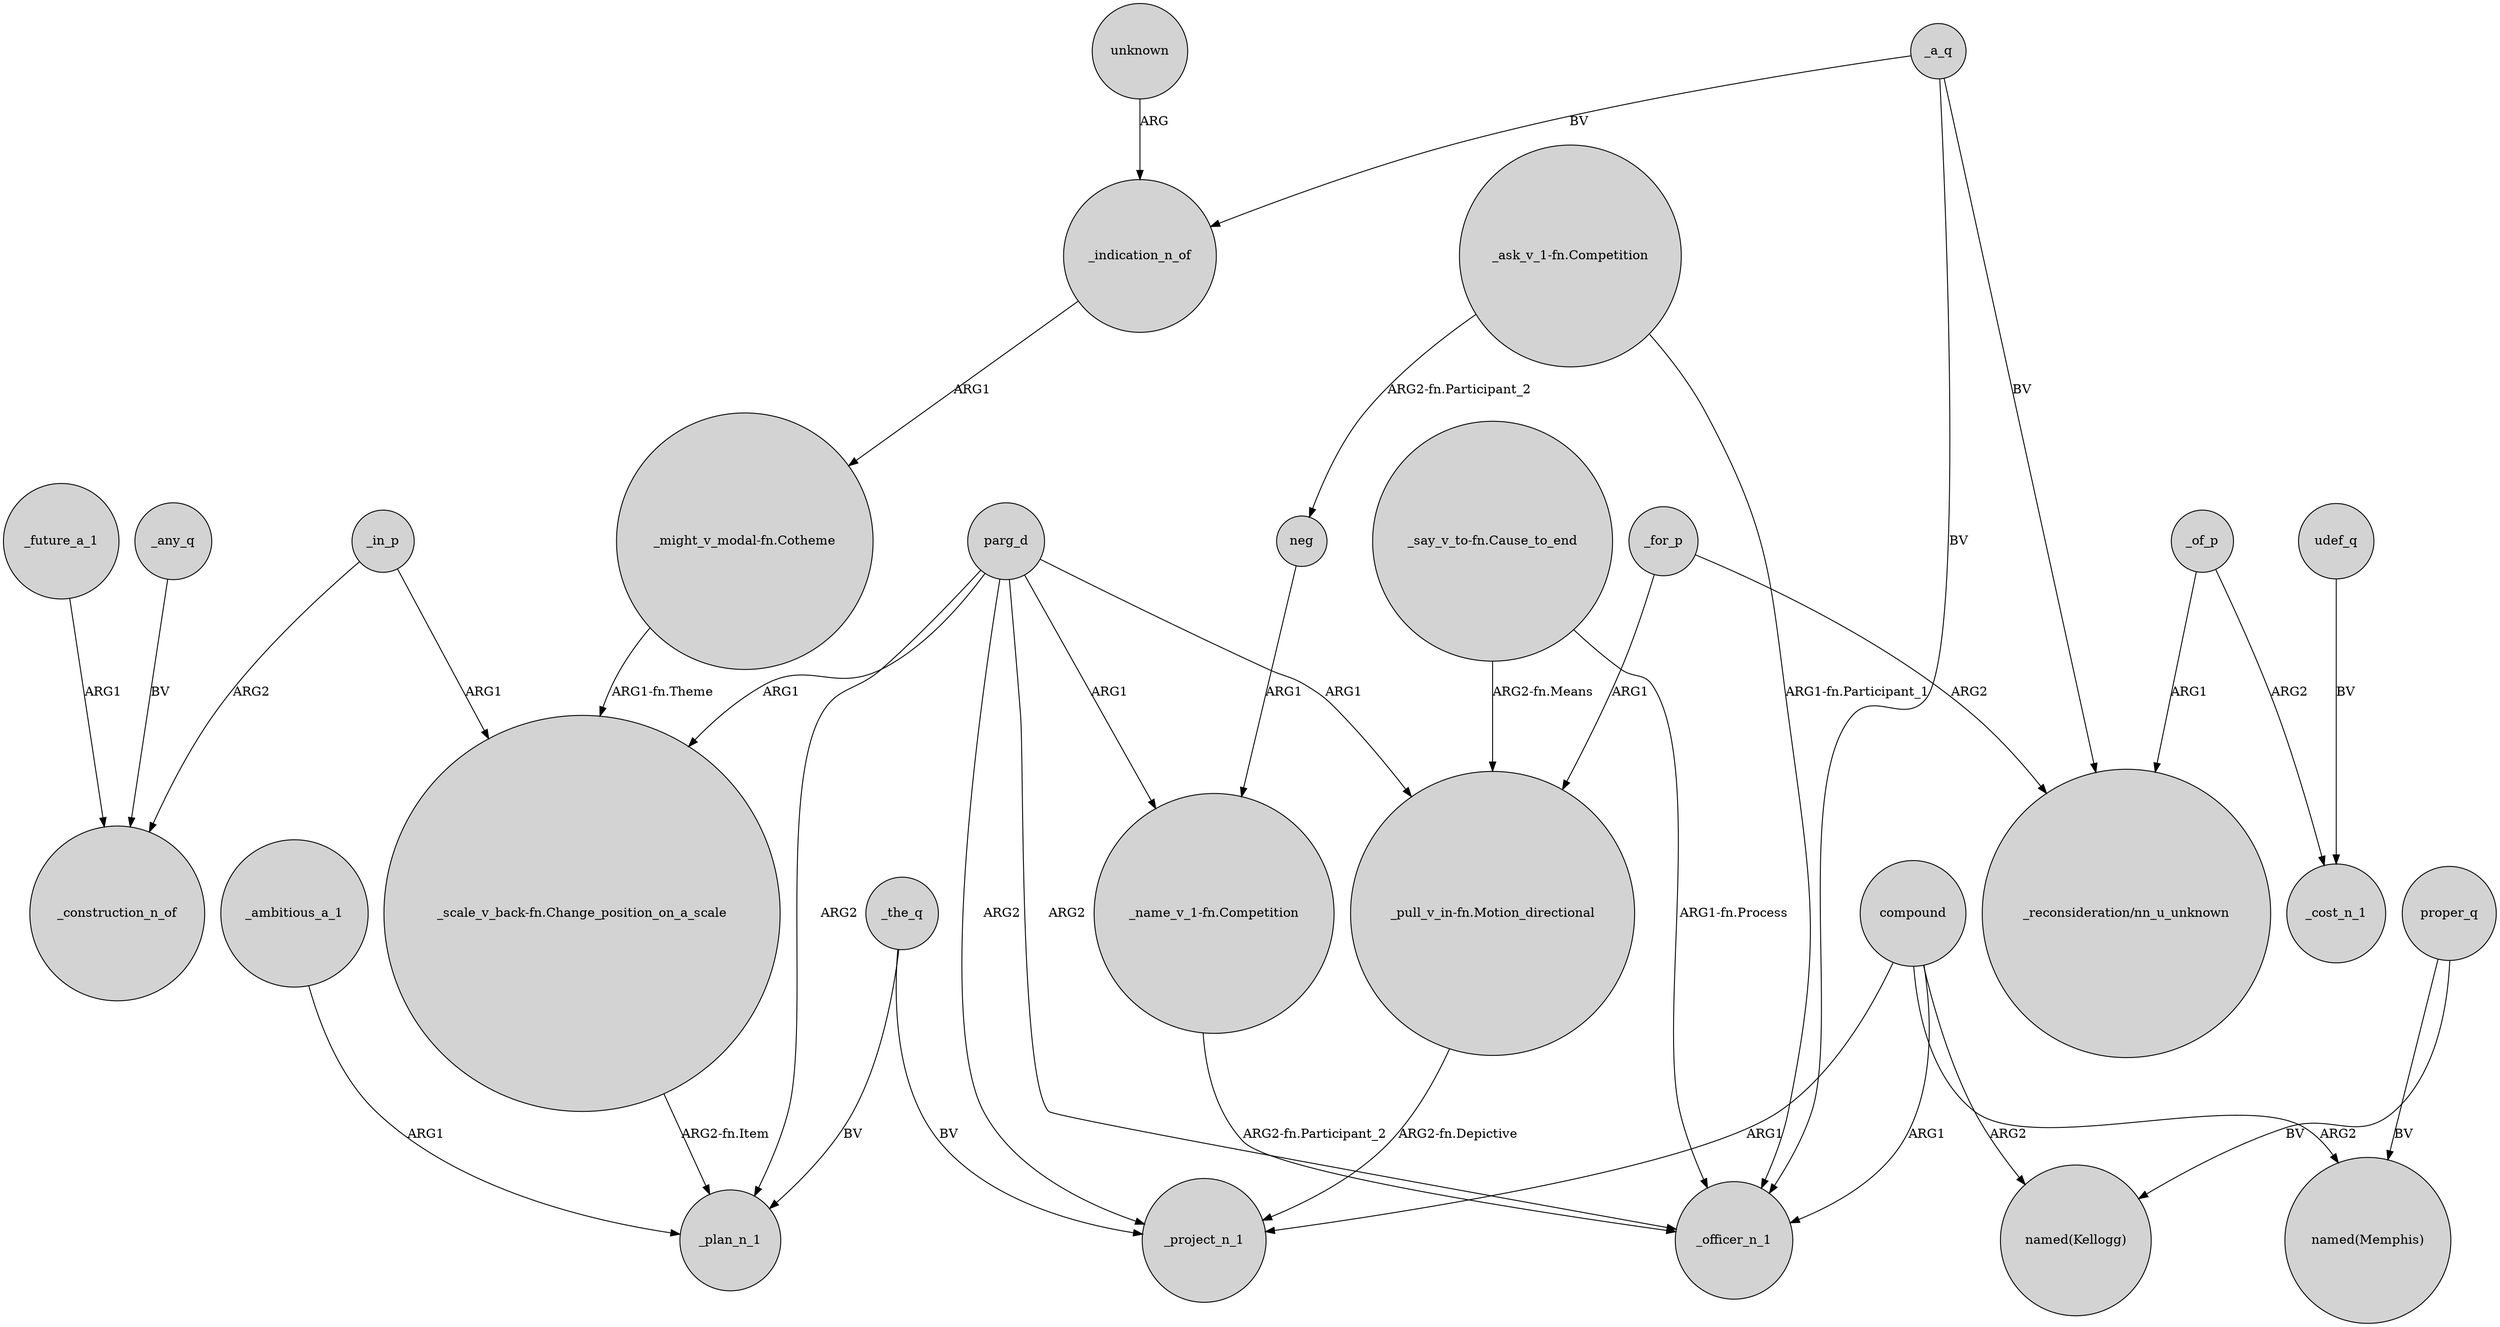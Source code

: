 digraph {
	node [shape=circle style=filled]
	_in_p -> _construction_n_of [label=ARG2]
	parg_d -> "_scale_v_back-fn.Change_position_on_a_scale" [label=ARG1]
	_future_a_1 -> _construction_n_of [label=ARG1]
	unknown -> _indication_n_of [label=ARG]
	_for_p -> "_pull_v_in-fn.Motion_directional" [label=ARG1]
	parg_d -> _officer_n_1 [label=ARG2]
	parg_d -> "_name_v_1-fn.Competition" [label=ARG1]
	"_say_v_to-fn.Cause_to_end" -> _officer_n_1 [label="ARG1-fn.Process"]
	neg -> "_name_v_1-fn.Competition" [label=ARG1]
	"_might_v_modal-fn.Cotheme" -> "_scale_v_back-fn.Change_position_on_a_scale" [label="ARG1-fn.Theme"]
	compound -> "named(Memphis)" [label=ARG2]
	_indication_n_of -> "_might_v_modal-fn.Cotheme" [label=ARG1]
	proper_q -> "named(Kellogg)" [label=BV]
	compound -> "named(Kellogg)" [label=ARG2]
	_any_q -> _construction_n_of [label=BV]
	parg_d -> _plan_n_1 [label=ARG2]
	_a_q -> _indication_n_of [label=BV]
	_ambitious_a_1 -> _plan_n_1 [label=ARG1]
	"_say_v_to-fn.Cause_to_end" -> "_pull_v_in-fn.Motion_directional" [label="ARG2-fn.Means"]
	_for_p -> "_reconsideration/nn_u_unknown" [label=ARG2]
	_of_p -> "_reconsideration/nn_u_unknown" [label=ARG1]
	_a_q -> _officer_n_1 [label=BV]
	_in_p -> "_scale_v_back-fn.Change_position_on_a_scale" [label=ARG1]
	"_ask_v_1-fn.Competition" -> neg [label="ARG2-fn.Participant_2"]
	parg_d -> "_pull_v_in-fn.Motion_directional" [label=ARG1]
	_a_q -> "_reconsideration/nn_u_unknown" [label=BV]
	proper_q -> "named(Memphis)" [label=BV]
	"_ask_v_1-fn.Competition" -> _officer_n_1 [label="ARG1-fn.Participant_1"]
	compound -> _officer_n_1 [label=ARG1]
	parg_d -> _project_n_1 [label=ARG2]
	"_scale_v_back-fn.Change_position_on_a_scale" -> _plan_n_1 [label="ARG2-fn.Item"]
	compound -> _project_n_1 [label=ARG1]
	_the_q -> _project_n_1 [label=BV]
	_the_q -> _plan_n_1 [label=BV]
	"_pull_v_in-fn.Motion_directional" -> _project_n_1 [label="ARG2-fn.Depictive"]
	_of_p -> _cost_n_1 [label=ARG2]
	udef_q -> _cost_n_1 [label=BV]
	"_name_v_1-fn.Competition" -> _officer_n_1 [label="ARG2-fn.Participant_2"]
}
